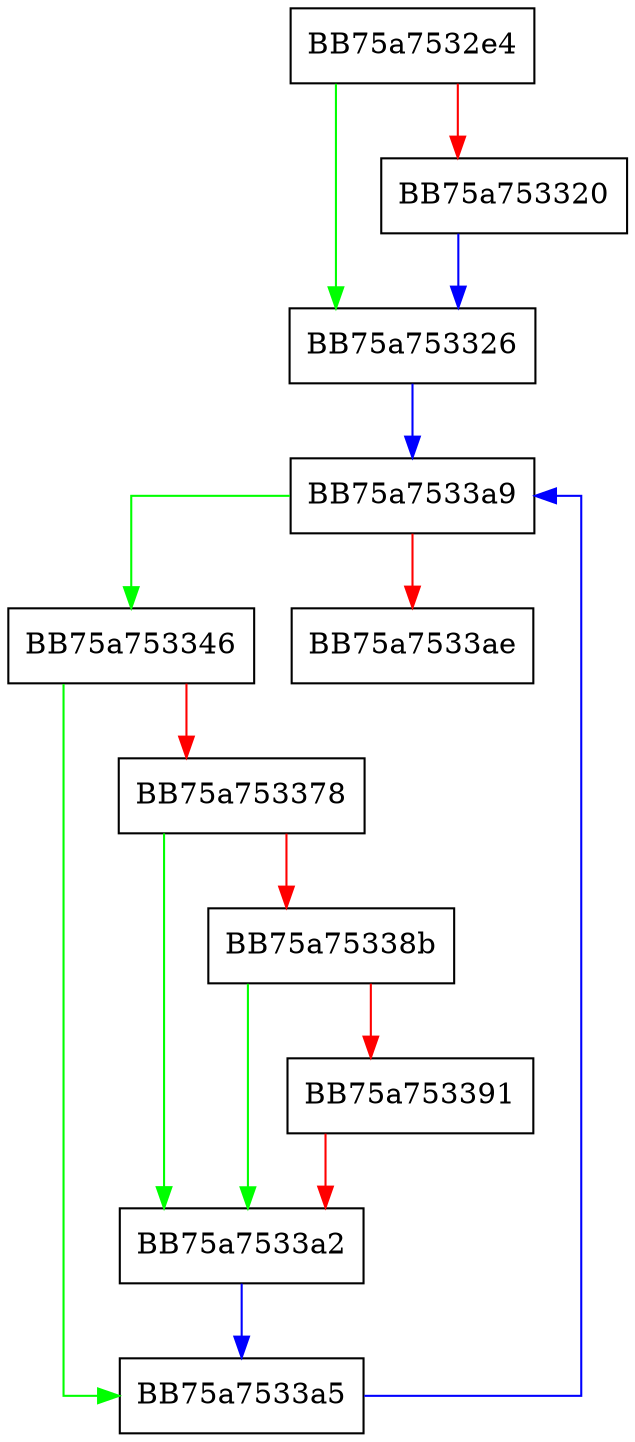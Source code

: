 digraph SandboxHandleOnCloudCompletionEx {
  node [shape="box"];
  graph [splines=ortho];
  BB75a7532e4 -> BB75a753326 [color="green"];
  BB75a7532e4 -> BB75a753320 [color="red"];
  BB75a753320 -> BB75a753326 [color="blue"];
  BB75a753326 -> BB75a7533a9 [color="blue"];
  BB75a753346 -> BB75a7533a5 [color="green"];
  BB75a753346 -> BB75a753378 [color="red"];
  BB75a753378 -> BB75a7533a2 [color="green"];
  BB75a753378 -> BB75a75338b [color="red"];
  BB75a75338b -> BB75a7533a2 [color="green"];
  BB75a75338b -> BB75a753391 [color="red"];
  BB75a753391 -> BB75a7533a2 [color="red"];
  BB75a7533a2 -> BB75a7533a5 [color="blue"];
  BB75a7533a5 -> BB75a7533a9 [color="blue"];
  BB75a7533a9 -> BB75a753346 [color="green"];
  BB75a7533a9 -> BB75a7533ae [color="red"];
}